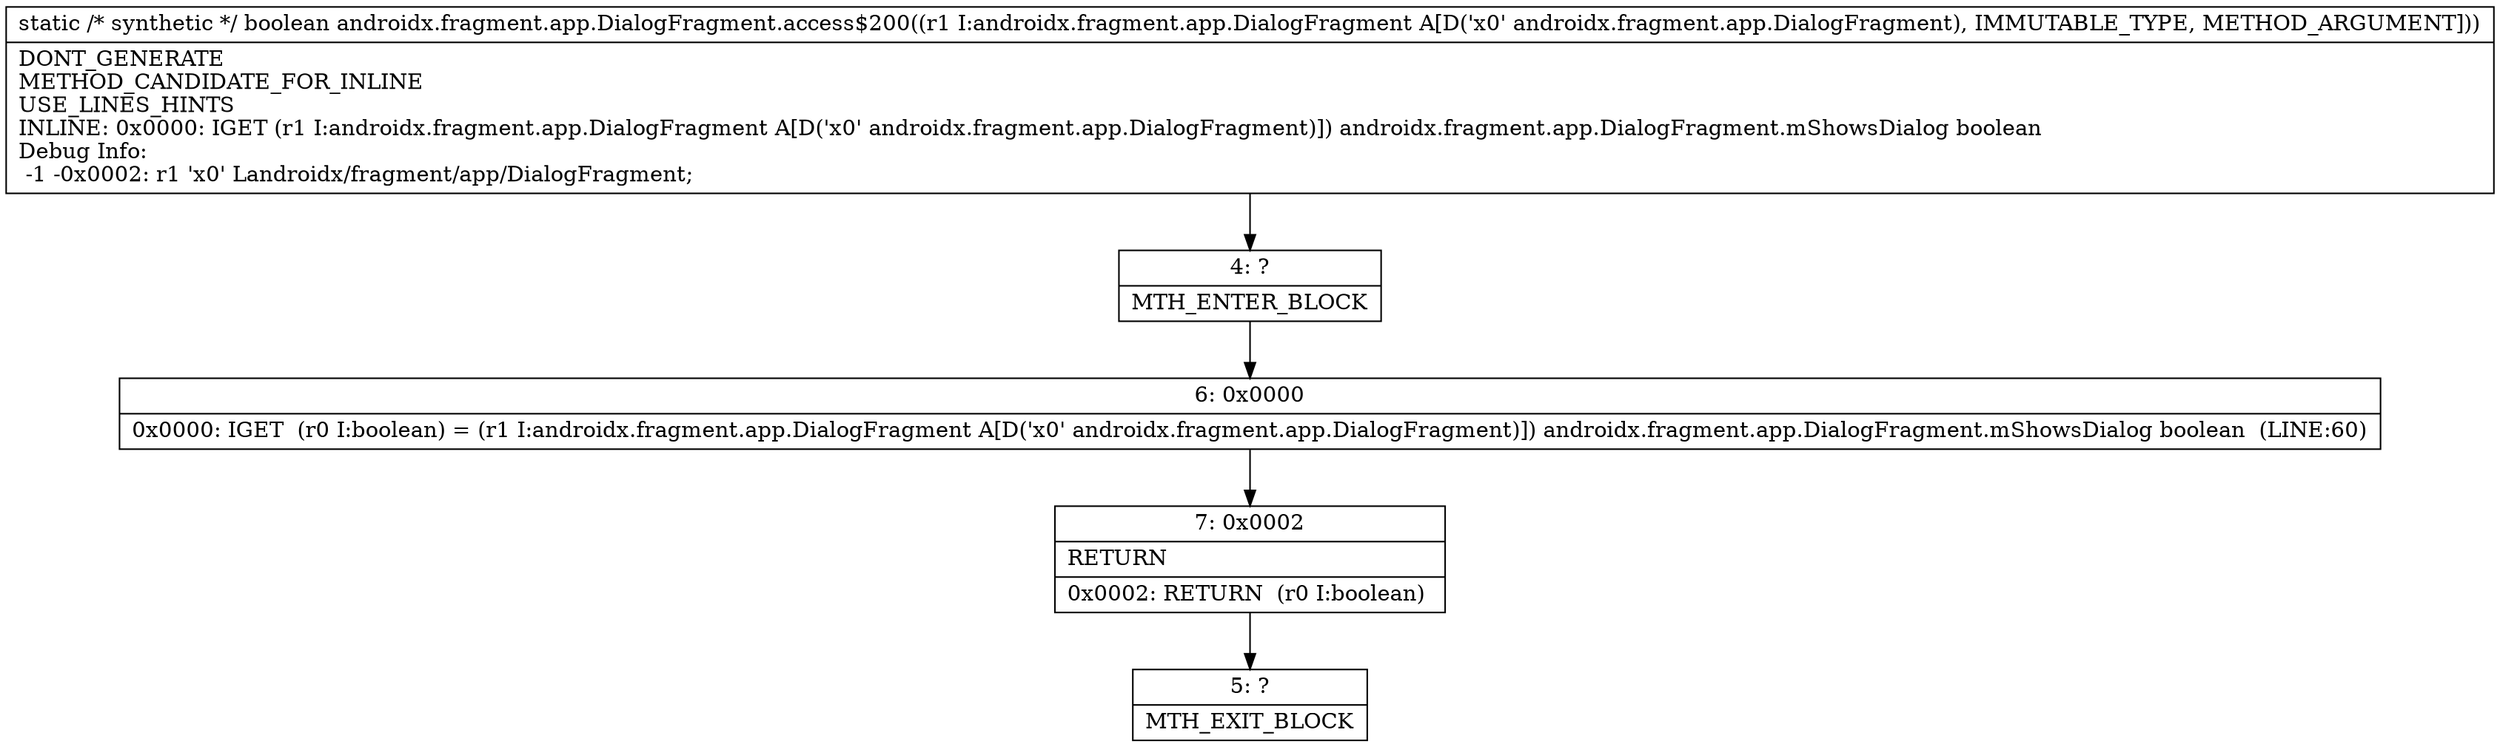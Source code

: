 digraph "CFG forandroidx.fragment.app.DialogFragment.access$200(Landroidx\/fragment\/app\/DialogFragment;)Z" {
Node_4 [shape=record,label="{4\:\ ?|MTH_ENTER_BLOCK\l}"];
Node_6 [shape=record,label="{6\:\ 0x0000|0x0000: IGET  (r0 I:boolean) = (r1 I:androidx.fragment.app.DialogFragment A[D('x0' androidx.fragment.app.DialogFragment)]) androidx.fragment.app.DialogFragment.mShowsDialog boolean  (LINE:60)\l}"];
Node_7 [shape=record,label="{7\:\ 0x0002|RETURN\l|0x0002: RETURN  (r0 I:boolean) \l}"];
Node_5 [shape=record,label="{5\:\ ?|MTH_EXIT_BLOCK\l}"];
MethodNode[shape=record,label="{static \/* synthetic *\/ boolean androidx.fragment.app.DialogFragment.access$200((r1 I:androidx.fragment.app.DialogFragment A[D('x0' androidx.fragment.app.DialogFragment), IMMUTABLE_TYPE, METHOD_ARGUMENT]))  | DONT_GENERATE\lMETHOD_CANDIDATE_FOR_INLINE\lUSE_LINES_HINTS\lINLINE: 0x0000: IGET  (r1 I:androidx.fragment.app.DialogFragment A[D('x0' androidx.fragment.app.DialogFragment)]) androidx.fragment.app.DialogFragment.mShowsDialog boolean\lDebug Info:\l  \-1 \-0x0002: r1 'x0' Landroidx\/fragment\/app\/DialogFragment;\l}"];
MethodNode -> Node_4;Node_4 -> Node_6;
Node_6 -> Node_7;
Node_7 -> Node_5;
}

